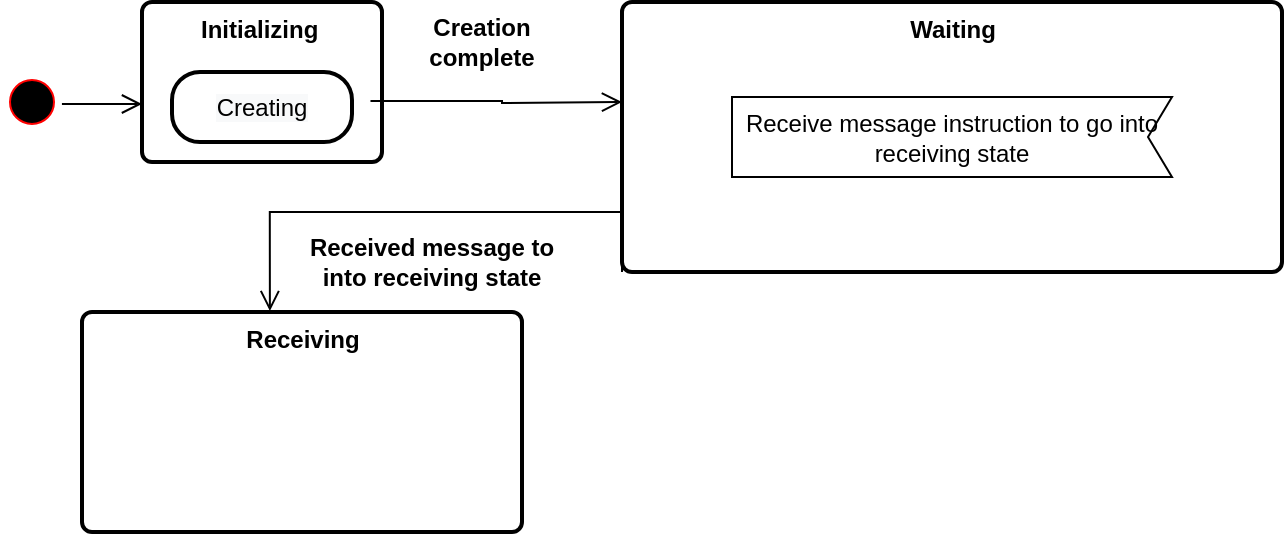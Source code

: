 <mxfile version="15.8.9" type="github">
  <diagram id="cM2ZmW4HxominK4Ddbyx" name="Page-1">
    <mxGraphModel dx="1038" dy="583" grid="1" gridSize="10" guides="1" tooltips="1" connect="1" arrows="1" fold="1" page="1" pageScale="1" pageWidth="827" pageHeight="1169" math="0" shadow="0">
      <root>
        <mxCell id="0" />
        <mxCell id="1" parent="0" />
        <mxCell id="Gxbs-bBxlD_UwTVCXYwM-1" value="&lt;b&gt;Initializing&amp;nbsp;&lt;/b&gt;" style="html=1;align=center;verticalAlign=top;rounded=1;absoluteArcSize=1;arcSize=10;dashed=0;labelBackgroundColor=default;fontColor=#000000;strokeColor=#000000;fillColor=#FFFFFF;strokeWidth=2;" vertex="1" parent="1">
          <mxGeometry x="110" y="85" width="120" height="80" as="geometry" />
        </mxCell>
        <mxCell id="Gxbs-bBxlD_UwTVCXYwM-2" value="&lt;b&gt;Waiting&lt;/b&gt;" style="html=1;align=center;verticalAlign=top;rounded=1;absoluteArcSize=1;arcSize=10;dashed=0;labelBackgroundColor=default;fontColor=#000000;strokeColor=#000000;fillColor=#FFFFFF;strokeWidth=2;" vertex="1" parent="1">
          <mxGeometry x="350" y="85" width="330" height="135" as="geometry" />
        </mxCell>
        <mxCell id="Gxbs-bBxlD_UwTVCXYwM-3" value="" style="ellipse;html=1;shape=startState;fillColor=#000000;strokeColor=#ff0000;" vertex="1" parent="1">
          <mxGeometry x="40" y="120" width="30" height="30" as="geometry" />
        </mxCell>
        <mxCell id="Gxbs-bBxlD_UwTVCXYwM-4" value="" style="edgeStyle=orthogonalEdgeStyle;html=1;verticalAlign=bottom;endArrow=open;endSize=8;strokeColor=#000000;rounded=0;" edge="1" parent="1" source="Gxbs-bBxlD_UwTVCXYwM-3">
          <mxGeometry relative="1" as="geometry">
            <mxPoint x="110" y="136" as="targetPoint" />
            <Array as="points">
              <mxPoint x="110" y="136" />
              <mxPoint x="110" y="136" />
            </Array>
          </mxGeometry>
        </mxCell>
        <mxCell id="Gxbs-bBxlD_UwTVCXYwM-5" value="" style="edgeStyle=orthogonalEdgeStyle;html=1;verticalAlign=bottom;endArrow=open;endSize=8;strokeColor=#000000;rounded=0;exitX=0.952;exitY=0.619;exitDx=0;exitDy=0;exitPerimeter=0;" edge="1" parent="1" source="Gxbs-bBxlD_UwTVCXYwM-1">
          <mxGeometry relative="1" as="geometry">
            <mxPoint x="350" y="135" as="targetPoint" />
            <mxPoint x="380" y="135" as="sourcePoint" />
            <Array as="points" />
          </mxGeometry>
        </mxCell>
        <mxCell id="Gxbs-bBxlD_UwTVCXYwM-12" value="&lt;span style=&quot;background-color: rgb(248 , 249 , 250)&quot;&gt;Creating&lt;/span&gt;" style="rounded=1;whiteSpace=wrap;html=1;arcSize=40;fontColor=#000000;fillColor=#FFFFFF;strokeColor=#000000;labelBackgroundColor=default;strokeWidth=2;" vertex="1" parent="1">
          <mxGeometry x="125" y="120" width="90" height="35" as="geometry" />
        </mxCell>
        <mxCell id="Gxbs-bBxlD_UwTVCXYwM-13" value="&lt;b&gt;Creation complete&lt;/b&gt;" style="text;html=1;strokeColor=none;fillColor=none;align=center;verticalAlign=middle;whiteSpace=wrap;rounded=0;labelBackgroundColor=default;fontColor=#000000;" vertex="1" parent="1">
          <mxGeometry x="250" y="90" width="60" height="30" as="geometry" />
        </mxCell>
        <mxCell id="Gxbs-bBxlD_UwTVCXYwM-14" value="&lt;b&gt;Receiving&lt;/b&gt;" style="html=1;align=center;verticalAlign=top;rounded=1;absoluteArcSize=1;arcSize=10;dashed=0;labelBackgroundColor=default;fontColor=#000000;strokeColor=#000000;fillColor=#FFFFFF;strokeWidth=2;" vertex="1" parent="1">
          <mxGeometry x="80" y="240" width="220" height="110" as="geometry" />
        </mxCell>
        <mxCell id="Gxbs-bBxlD_UwTVCXYwM-15" value="Receive message instruction to go into receiving state" style="shape=mxgraph.sysml.accEvent;flipH=1;whiteSpace=wrap;align=center;" vertex="1" parent="1">
          <mxGeometry x="405" y="132.5" width="220" height="40" as="geometry" />
        </mxCell>
        <mxCell id="Gxbs-bBxlD_UwTVCXYwM-16" value="" style="edgeStyle=orthogonalEdgeStyle;html=1;verticalAlign=bottom;endArrow=open;endSize=8;strokeColor=#000000;rounded=0;entryX=0.427;entryY=-0.004;entryDx=0;entryDy=0;entryPerimeter=0;" edge="1" parent="1" target="Gxbs-bBxlD_UwTVCXYwM-14">
          <mxGeometry relative="1" as="geometry">
            <mxPoint x="525.76" y="300" as="targetPoint" />
            <mxPoint x="350" y="190" as="sourcePoint" />
            <Array as="points">
              <mxPoint x="350" y="220" />
              <mxPoint x="350" y="190" />
              <mxPoint x="174" y="190" />
            </Array>
          </mxGeometry>
        </mxCell>
        <mxCell id="Gxbs-bBxlD_UwTVCXYwM-17" value="&lt;b&gt;Received message to into receiving state&lt;/b&gt;" style="text;html=1;strokeColor=none;fillColor=none;align=center;verticalAlign=middle;whiteSpace=wrap;rounded=0;labelBackgroundColor=default;fontColor=#000000;" vertex="1" parent="1">
          <mxGeometry x="190" y="200" width="130" height="30" as="geometry" />
        </mxCell>
      </root>
    </mxGraphModel>
  </diagram>
</mxfile>

